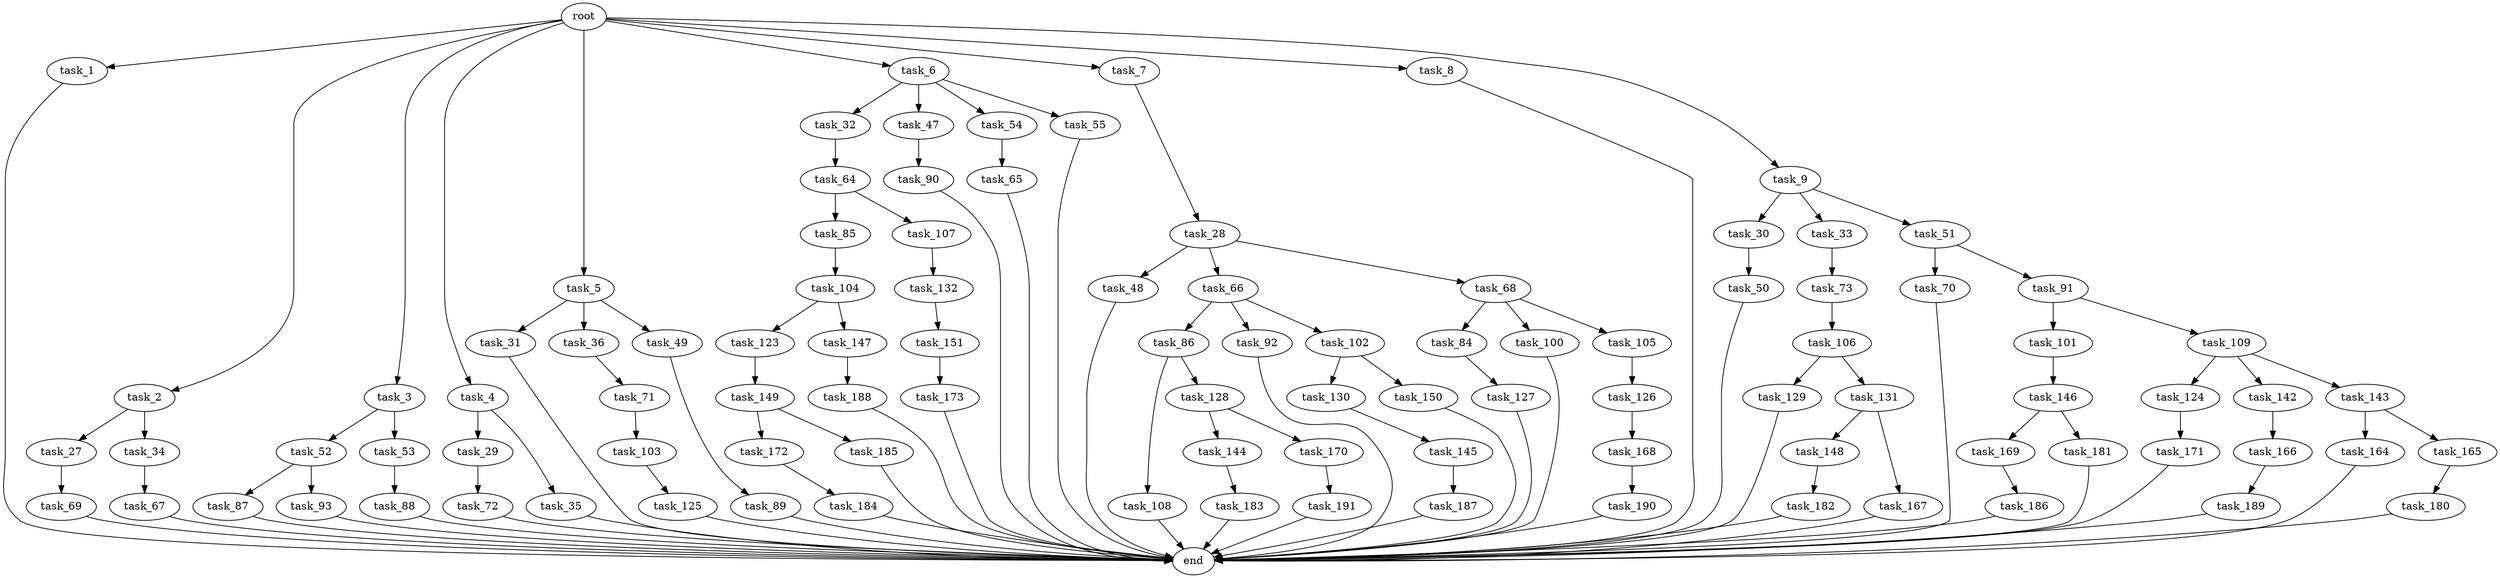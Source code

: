 digraph G {
  root [size="0.000000"];
  task_1 [size="102.400000"];
  task_2 [size="102.400000"];
  task_3 [size="102.400000"];
  task_4 [size="102.400000"];
  task_5 [size="102.400000"];
  task_6 [size="102.400000"];
  task_7 [size="102.400000"];
  task_8 [size="102.400000"];
  task_9 [size="102.400000"];
  task_27 [size="7730941132.800000"];
  task_28 [size="21474836480.000000"];
  task_29 [size="69578470195.199997"];
  task_30 [size="13743895347.200001"];
  task_31 [size="3435973836.800000"];
  task_32 [size="13743895347.200001"];
  task_33 [size="13743895347.200001"];
  task_34 [size="7730941132.800000"];
  task_35 [size="69578470195.199997"];
  task_36 [size="3435973836.800000"];
  task_47 [size="13743895347.200001"];
  task_48 [size="54975581388.800003"];
  task_49 [size="3435973836.800000"];
  task_50 [size="69578470195.199997"];
  task_51 [size="13743895347.200001"];
  task_52 [size="3435973836.800000"];
  task_53 [size="3435973836.800000"];
  task_54 [size="13743895347.200001"];
  task_55 [size="13743895347.200001"];
  task_64 [size="42090679500.800003"];
  task_65 [size="30923764531.200001"];
  task_66 [size="54975581388.800003"];
  task_67 [size="69578470195.199997"];
  task_68 [size="54975581388.800003"];
  task_69 [size="42090679500.800003"];
  task_70 [size="3435973836.800000"];
  task_71 [size="69578470195.199997"];
  task_72 [size="69578470195.199997"];
  task_73 [size="13743895347.200001"];
  task_84 [size="85899345920.000000"];
  task_85 [size="3435973836.800000"];
  task_86 [size="3435973836.800000"];
  task_87 [size="54975581388.800003"];
  task_88 [size="85899345920.000000"];
  task_89 [size="30923764531.200001"];
  task_90 [size="54975581388.800003"];
  task_91 [size="3435973836.800000"];
  task_92 [size="3435973836.800000"];
  task_93 [size="54975581388.800003"];
  task_100 [size="85899345920.000000"];
  task_101 [size="42090679500.800003"];
  task_102 [size="3435973836.800000"];
  task_103 [size="69578470195.199997"];
  task_104 [size="69578470195.199997"];
  task_105 [size="85899345920.000000"];
  task_106 [size="7730941132.800000"];
  task_107 [size="3435973836.800000"];
  task_108 [size="3435973836.800000"];
  task_109 [size="42090679500.800003"];
  task_123 [size="3435973836.800000"];
  task_124 [size="42090679500.800003"];
  task_125 [size="30923764531.200001"];
  task_126 [size="85899345920.000000"];
  task_127 [size="69578470195.199997"];
  task_128 [size="3435973836.800000"];
  task_129 [size="85899345920.000000"];
  task_130 [size="3435973836.800000"];
  task_131 [size="85899345920.000000"];
  task_132 [size="3435973836.800000"];
  task_142 [size="42090679500.800003"];
  task_143 [size="42090679500.800003"];
  task_144 [size="42090679500.800003"];
  task_145 [size="21474836480.000000"];
  task_146 [size="54975581388.800003"];
  task_147 [size="3435973836.800000"];
  task_148 [size="3435973836.800000"];
  task_149 [size="69578470195.199997"];
  task_150 [size="3435973836.800000"];
  task_151 [size="69578470195.199997"];
  task_164 [size="54975581388.800003"];
  task_165 [size="54975581388.800003"];
  task_166 [size="30923764531.200001"];
  task_167 [size="3435973836.800000"];
  task_168 [size="42090679500.800003"];
  task_169 [size="42090679500.800003"];
  task_170 [size="42090679500.800003"];
  task_171 [size="21474836480.000000"];
  task_172 [size="30923764531.200001"];
  task_173 [size="30923764531.200001"];
  task_180 [size="85899345920.000000"];
  task_181 [size="42090679500.800003"];
  task_182 [size="54975581388.800003"];
  task_183 [size="54975581388.800003"];
  task_184 [size="3435973836.800000"];
  task_185 [size="30923764531.200001"];
  task_186 [size="3435973836.800000"];
  task_187 [size="54975581388.800003"];
  task_188 [size="42090679500.800003"];
  task_189 [size="54975581388.800003"];
  task_190 [size="42090679500.800003"];
  task_191 [size="7730941132.800000"];
  end [size="0.000000"];

  root -> task_1 [size="1.000000"];
  root -> task_2 [size="1.000000"];
  root -> task_3 [size="1.000000"];
  root -> task_4 [size="1.000000"];
  root -> task_5 [size="1.000000"];
  root -> task_6 [size="1.000000"];
  root -> task_7 [size="1.000000"];
  root -> task_8 [size="1.000000"];
  root -> task_9 [size="1.000000"];
  task_1 -> end [size="1.000000"];
  task_2 -> task_27 [size="75497472.000000"];
  task_2 -> task_34 [size="75497472.000000"];
  task_3 -> task_52 [size="33554432.000000"];
  task_3 -> task_53 [size="33554432.000000"];
  task_4 -> task_29 [size="679477248.000000"];
  task_4 -> task_35 [size="679477248.000000"];
  task_5 -> task_31 [size="33554432.000000"];
  task_5 -> task_36 [size="33554432.000000"];
  task_5 -> task_49 [size="33554432.000000"];
  task_6 -> task_32 [size="134217728.000000"];
  task_6 -> task_47 [size="134217728.000000"];
  task_6 -> task_54 [size="134217728.000000"];
  task_6 -> task_55 [size="134217728.000000"];
  task_7 -> task_28 [size="209715200.000000"];
  task_8 -> end [size="1.000000"];
  task_9 -> task_30 [size="134217728.000000"];
  task_9 -> task_33 [size="134217728.000000"];
  task_9 -> task_51 [size="134217728.000000"];
  task_27 -> task_69 [size="411041792.000000"];
  task_28 -> task_48 [size="536870912.000000"];
  task_28 -> task_66 [size="536870912.000000"];
  task_28 -> task_68 [size="536870912.000000"];
  task_29 -> task_72 [size="679477248.000000"];
  task_30 -> task_50 [size="679477248.000000"];
  task_31 -> end [size="1.000000"];
  task_32 -> task_64 [size="411041792.000000"];
  task_33 -> task_73 [size="134217728.000000"];
  task_34 -> task_67 [size="679477248.000000"];
  task_35 -> end [size="1.000000"];
  task_36 -> task_71 [size="679477248.000000"];
  task_47 -> task_90 [size="536870912.000000"];
  task_48 -> end [size="1.000000"];
  task_49 -> task_89 [size="301989888.000000"];
  task_50 -> end [size="1.000000"];
  task_51 -> task_70 [size="33554432.000000"];
  task_51 -> task_91 [size="33554432.000000"];
  task_52 -> task_87 [size="536870912.000000"];
  task_52 -> task_93 [size="536870912.000000"];
  task_53 -> task_88 [size="838860800.000000"];
  task_54 -> task_65 [size="301989888.000000"];
  task_55 -> end [size="1.000000"];
  task_64 -> task_85 [size="33554432.000000"];
  task_64 -> task_107 [size="33554432.000000"];
  task_65 -> end [size="1.000000"];
  task_66 -> task_86 [size="33554432.000000"];
  task_66 -> task_92 [size="33554432.000000"];
  task_66 -> task_102 [size="33554432.000000"];
  task_67 -> end [size="1.000000"];
  task_68 -> task_84 [size="838860800.000000"];
  task_68 -> task_100 [size="838860800.000000"];
  task_68 -> task_105 [size="838860800.000000"];
  task_69 -> end [size="1.000000"];
  task_70 -> end [size="1.000000"];
  task_71 -> task_103 [size="679477248.000000"];
  task_72 -> end [size="1.000000"];
  task_73 -> task_106 [size="75497472.000000"];
  task_84 -> task_127 [size="679477248.000000"];
  task_85 -> task_104 [size="679477248.000000"];
  task_86 -> task_108 [size="33554432.000000"];
  task_86 -> task_128 [size="33554432.000000"];
  task_87 -> end [size="1.000000"];
  task_88 -> end [size="1.000000"];
  task_89 -> end [size="1.000000"];
  task_90 -> end [size="1.000000"];
  task_91 -> task_101 [size="411041792.000000"];
  task_91 -> task_109 [size="411041792.000000"];
  task_92 -> end [size="1.000000"];
  task_93 -> end [size="1.000000"];
  task_100 -> end [size="1.000000"];
  task_101 -> task_146 [size="536870912.000000"];
  task_102 -> task_130 [size="33554432.000000"];
  task_102 -> task_150 [size="33554432.000000"];
  task_103 -> task_125 [size="301989888.000000"];
  task_104 -> task_123 [size="33554432.000000"];
  task_104 -> task_147 [size="33554432.000000"];
  task_105 -> task_126 [size="838860800.000000"];
  task_106 -> task_129 [size="838860800.000000"];
  task_106 -> task_131 [size="838860800.000000"];
  task_107 -> task_132 [size="33554432.000000"];
  task_108 -> end [size="1.000000"];
  task_109 -> task_124 [size="411041792.000000"];
  task_109 -> task_142 [size="411041792.000000"];
  task_109 -> task_143 [size="411041792.000000"];
  task_123 -> task_149 [size="679477248.000000"];
  task_124 -> task_171 [size="209715200.000000"];
  task_125 -> end [size="1.000000"];
  task_126 -> task_168 [size="411041792.000000"];
  task_127 -> end [size="1.000000"];
  task_128 -> task_144 [size="411041792.000000"];
  task_128 -> task_170 [size="411041792.000000"];
  task_129 -> end [size="1.000000"];
  task_130 -> task_145 [size="209715200.000000"];
  task_131 -> task_148 [size="33554432.000000"];
  task_131 -> task_167 [size="33554432.000000"];
  task_132 -> task_151 [size="679477248.000000"];
  task_142 -> task_166 [size="301989888.000000"];
  task_143 -> task_164 [size="536870912.000000"];
  task_143 -> task_165 [size="536870912.000000"];
  task_144 -> task_183 [size="536870912.000000"];
  task_145 -> task_187 [size="536870912.000000"];
  task_146 -> task_169 [size="411041792.000000"];
  task_146 -> task_181 [size="411041792.000000"];
  task_147 -> task_188 [size="411041792.000000"];
  task_148 -> task_182 [size="536870912.000000"];
  task_149 -> task_172 [size="301989888.000000"];
  task_149 -> task_185 [size="301989888.000000"];
  task_150 -> end [size="1.000000"];
  task_151 -> task_173 [size="301989888.000000"];
  task_164 -> end [size="1.000000"];
  task_165 -> task_180 [size="838860800.000000"];
  task_166 -> task_189 [size="536870912.000000"];
  task_167 -> end [size="1.000000"];
  task_168 -> task_190 [size="411041792.000000"];
  task_169 -> task_186 [size="33554432.000000"];
  task_170 -> task_191 [size="75497472.000000"];
  task_171 -> end [size="1.000000"];
  task_172 -> task_184 [size="33554432.000000"];
  task_173 -> end [size="1.000000"];
  task_180 -> end [size="1.000000"];
  task_181 -> end [size="1.000000"];
  task_182 -> end [size="1.000000"];
  task_183 -> end [size="1.000000"];
  task_184 -> end [size="1.000000"];
  task_185 -> end [size="1.000000"];
  task_186 -> end [size="1.000000"];
  task_187 -> end [size="1.000000"];
  task_188 -> end [size="1.000000"];
  task_189 -> end [size="1.000000"];
  task_190 -> end [size="1.000000"];
  task_191 -> end [size="1.000000"];
}
